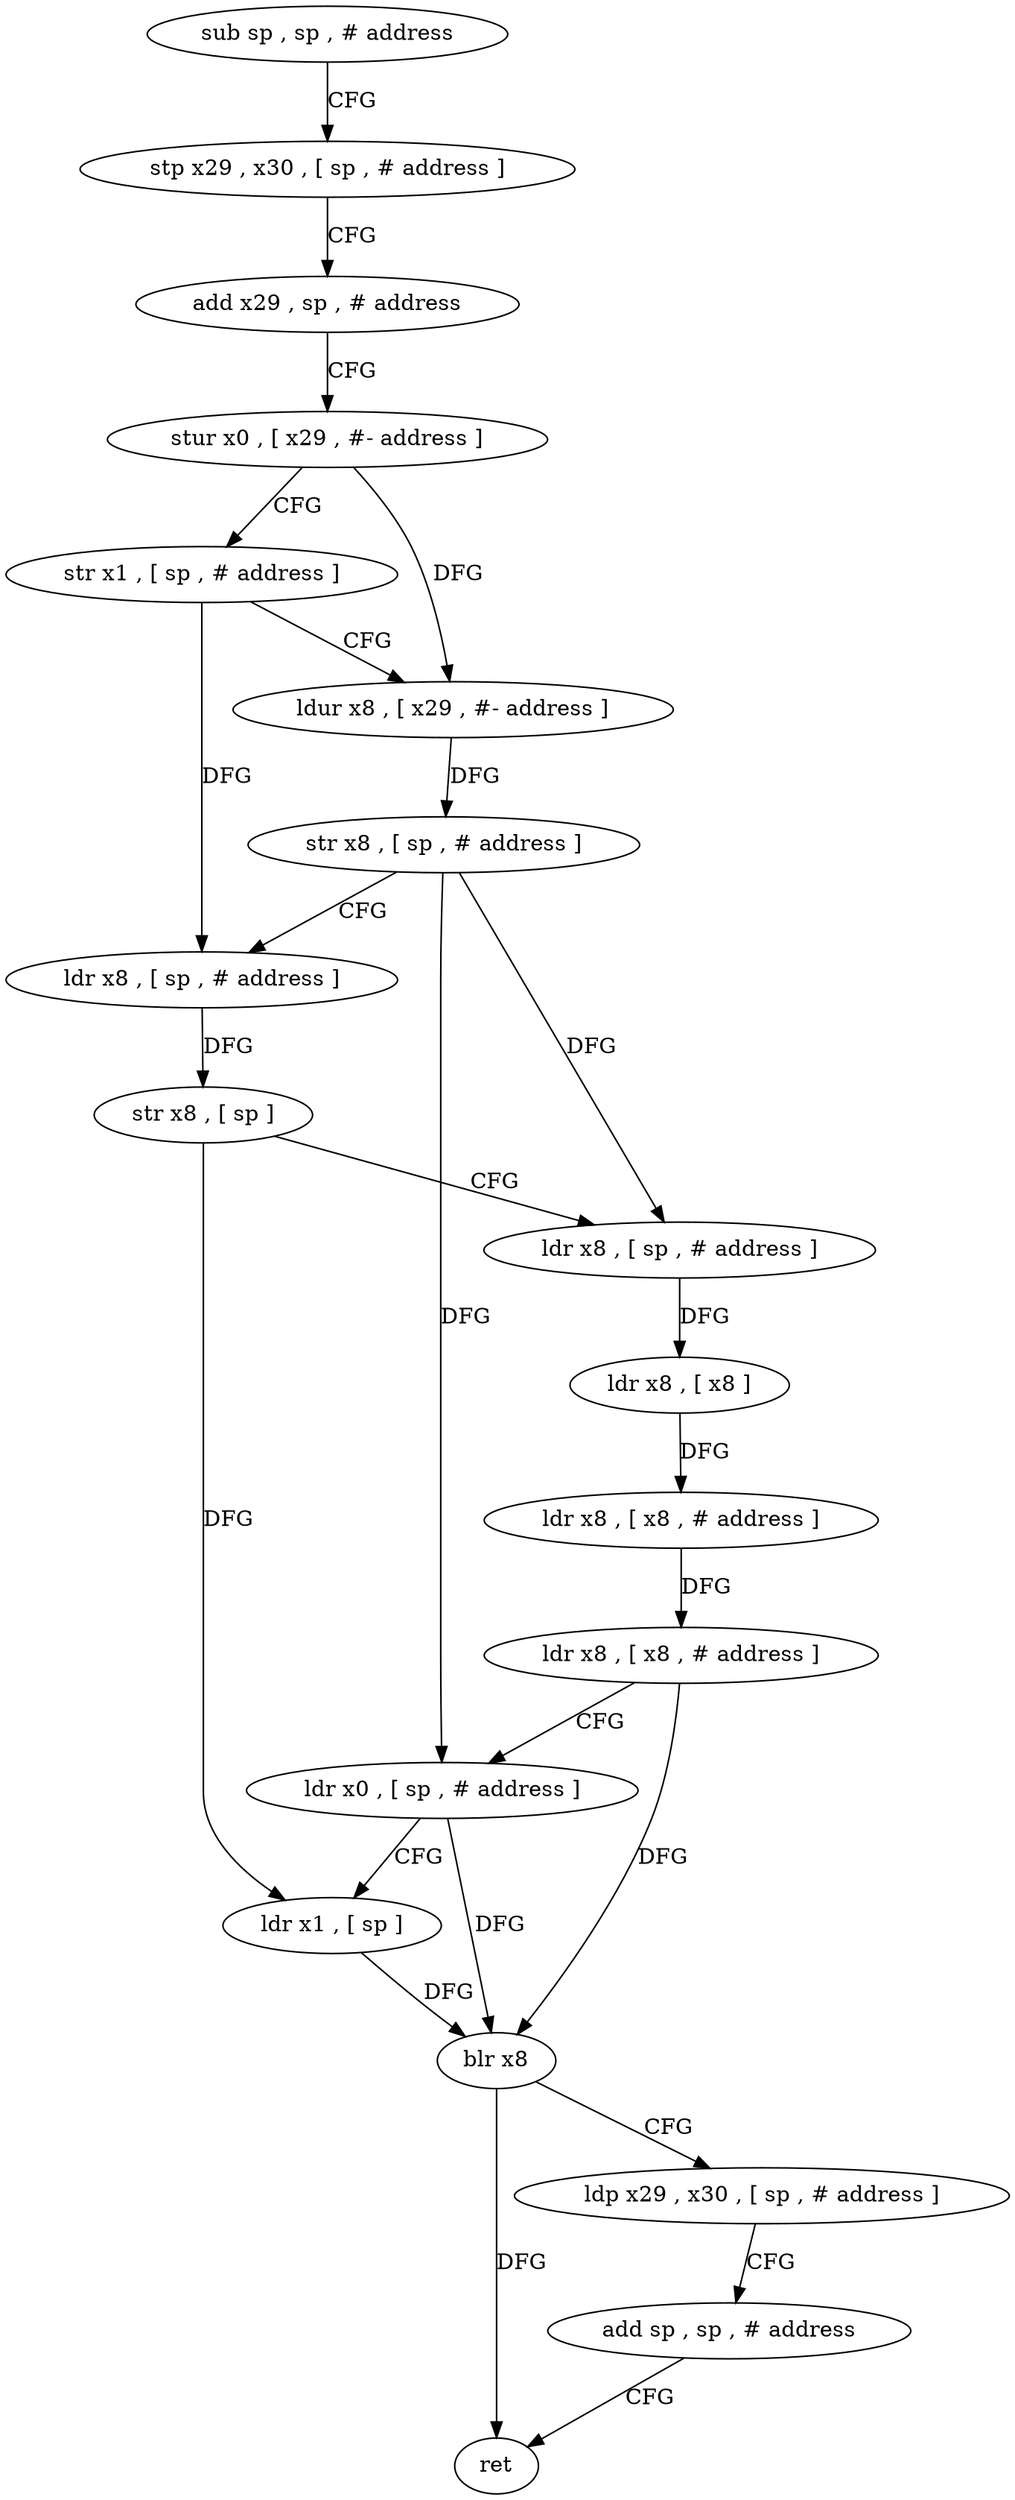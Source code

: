 digraph "func" {
"4225840" [label = "sub sp , sp , # address" ]
"4225844" [label = "stp x29 , x30 , [ sp , # address ]" ]
"4225848" [label = "add x29 , sp , # address" ]
"4225852" [label = "stur x0 , [ x29 , #- address ]" ]
"4225856" [label = "str x1 , [ sp , # address ]" ]
"4225860" [label = "ldur x8 , [ x29 , #- address ]" ]
"4225864" [label = "str x8 , [ sp , # address ]" ]
"4225868" [label = "ldr x8 , [ sp , # address ]" ]
"4225872" [label = "str x8 , [ sp ]" ]
"4225876" [label = "ldr x8 , [ sp , # address ]" ]
"4225880" [label = "ldr x8 , [ x8 ]" ]
"4225884" [label = "ldr x8 , [ x8 , # address ]" ]
"4225888" [label = "ldr x8 , [ x8 , # address ]" ]
"4225892" [label = "ldr x0 , [ sp , # address ]" ]
"4225896" [label = "ldr x1 , [ sp ]" ]
"4225900" [label = "blr x8" ]
"4225904" [label = "ldp x29 , x30 , [ sp , # address ]" ]
"4225908" [label = "add sp , sp , # address" ]
"4225912" [label = "ret" ]
"4225840" -> "4225844" [ label = "CFG" ]
"4225844" -> "4225848" [ label = "CFG" ]
"4225848" -> "4225852" [ label = "CFG" ]
"4225852" -> "4225856" [ label = "CFG" ]
"4225852" -> "4225860" [ label = "DFG" ]
"4225856" -> "4225860" [ label = "CFG" ]
"4225856" -> "4225868" [ label = "DFG" ]
"4225860" -> "4225864" [ label = "DFG" ]
"4225864" -> "4225868" [ label = "CFG" ]
"4225864" -> "4225876" [ label = "DFG" ]
"4225864" -> "4225892" [ label = "DFG" ]
"4225868" -> "4225872" [ label = "DFG" ]
"4225872" -> "4225876" [ label = "CFG" ]
"4225872" -> "4225896" [ label = "DFG" ]
"4225876" -> "4225880" [ label = "DFG" ]
"4225880" -> "4225884" [ label = "DFG" ]
"4225884" -> "4225888" [ label = "DFG" ]
"4225888" -> "4225892" [ label = "CFG" ]
"4225888" -> "4225900" [ label = "DFG" ]
"4225892" -> "4225896" [ label = "CFG" ]
"4225892" -> "4225900" [ label = "DFG" ]
"4225896" -> "4225900" [ label = "DFG" ]
"4225900" -> "4225904" [ label = "CFG" ]
"4225900" -> "4225912" [ label = "DFG" ]
"4225904" -> "4225908" [ label = "CFG" ]
"4225908" -> "4225912" [ label = "CFG" ]
}
